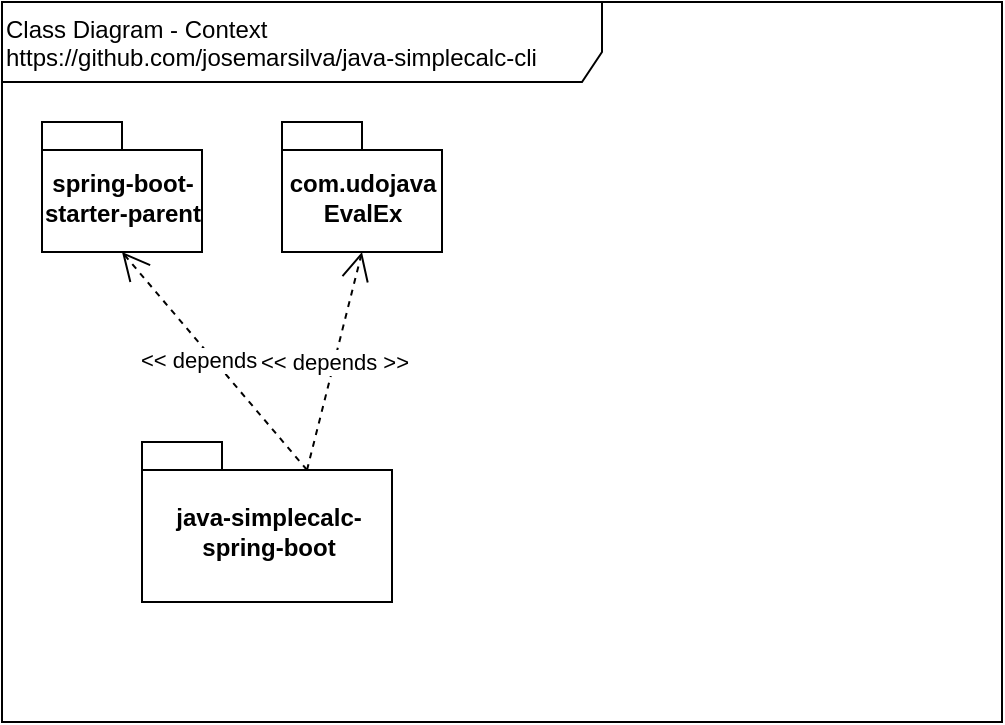 <mxfile version="10.8.0" type="device"><diagram id="fMGpiNhVeqn0YMsLJxzh" name="Página-1"><mxGraphModel dx="840" dy="536" grid="1" gridSize="10" guides="1" tooltips="1" connect="1" arrows="1" fold="1" page="1" pageScale="1" pageWidth="827" pageHeight="1169" math="0" shadow="0"><root><mxCell id="0"/><mxCell id="1" parent="0"/><mxCell id="6OetropUeBoLzL2Sj7KS-1" value="Class Diagram - Context&lt;br&gt;https://github.com/josemarsilva/java-simplecalc-cli&lt;br&gt;" style="shape=umlFrame;whiteSpace=wrap;html=1;width=300;height=40;verticalAlign=top;align=left;" parent="1" vertex="1"><mxGeometry x="10" y="10" width="500" height="360" as="geometry"/></mxCell><mxCell id="NNuIQbcpsFkkkyfnrant-7" value="spring-boot-&lt;br&gt;starter-parent&lt;br&gt;" style="shape=folder;fontStyle=1;spacingTop=10;tabWidth=40;tabHeight=14;tabPosition=left;html=1;" parent="1" vertex="1"><mxGeometry x="30" y="70" width="80" height="65" as="geometry"/></mxCell><mxCell id="NNuIQbcpsFkkkyfnrant-8" value="&amp;lt;&amp;lt; depends &amp;gt;&amp;gt;" style="endArrow=open;endSize=12;dashed=1;html=1;exitX=0;exitY=0;exitDx=82.5;exitDy=14;entryX=0.5;entryY=1;entryDx=0;entryDy=0;entryPerimeter=0;exitPerimeter=0;" parent="1" source="OwwrFJvwLzUy2mOzLClT-7" target="NNuIQbcpsFkkkyfnrant-7" edge="1"><mxGeometry width="160" relative="1" as="geometry"><mxPoint x="240" y="250" as="sourcePoint"/><mxPoint x="210" y="180" as="targetPoint"/></mxGeometry></mxCell><mxCell id="OwwrFJvwLzUy2mOzLClT-7" value="&lt;span&gt;java-simplecalc-&lt;br&gt;spring-boot&lt;/span&gt;" style="shape=folder;fontStyle=1;spacingTop=10;tabWidth=40;tabHeight=14;tabPosition=left;html=1;" parent="1" vertex="1"><mxGeometry x="80" y="230" width="125" height="80" as="geometry"/></mxCell><mxCell id="OwwrFJvwLzUy2mOzLClT-8" value="com.udojava&lt;br&gt;EvalEx&lt;br&gt;" style="shape=folder;fontStyle=1;spacingTop=10;tabWidth=40;tabHeight=14;tabPosition=left;html=1;" parent="1" vertex="1"><mxGeometry x="150" y="70" width="80" height="65" as="geometry"/></mxCell><mxCell id="OwwrFJvwLzUy2mOzLClT-9" value="&amp;lt;&amp;lt; depends &amp;gt;&amp;gt;" style="endArrow=open;endSize=12;dashed=1;html=1;exitX=0;exitY=0;exitDx=82.5;exitDy=14;entryX=0.5;entryY=1;entryDx=0;entryDy=0;entryPerimeter=0;exitPerimeter=0;" parent="1" source="OwwrFJvwLzUy2mOzLClT-7" target="OwwrFJvwLzUy2mOzLClT-8" edge="1"><mxGeometry width="160" relative="1" as="geometry"><mxPoint x="110" y="240" as="sourcePoint"/><mxPoint x="80" y="145" as="targetPoint"/></mxGeometry></mxCell></root></mxGraphModel></diagram></mxfile>